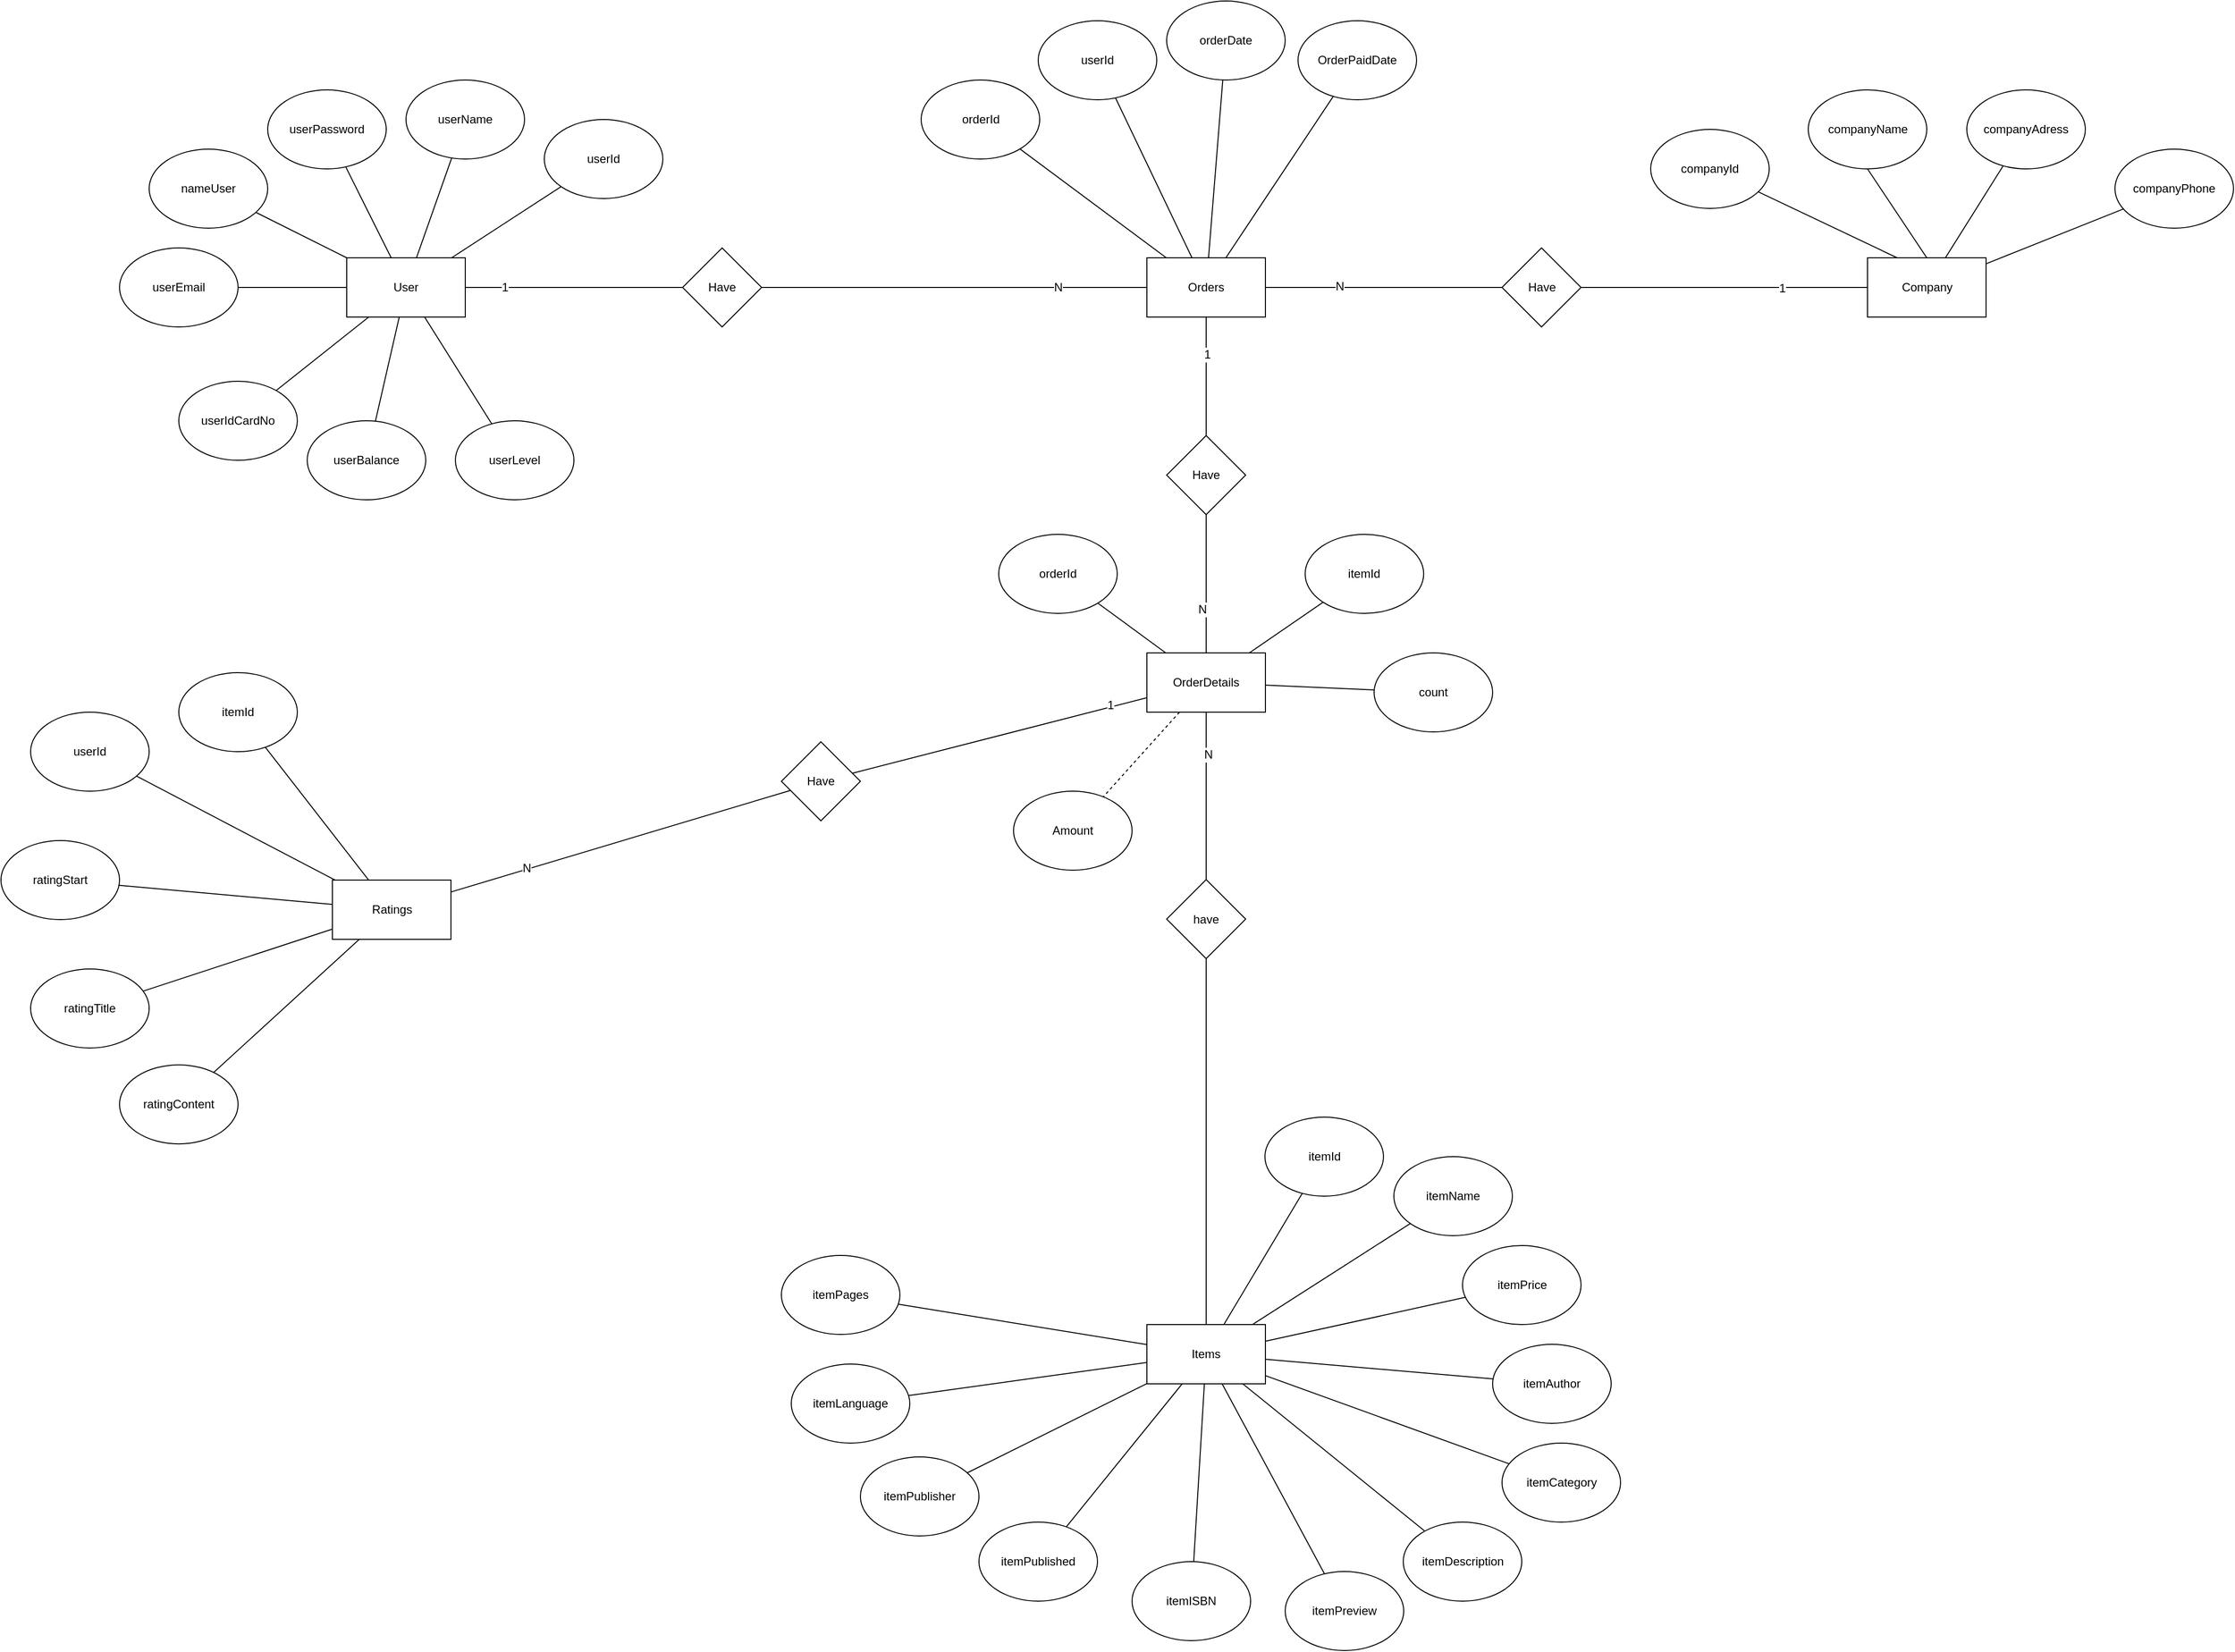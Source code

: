 <mxfile version="10.6.6" type="device"><diagram id="B8fjdtx8XUuWBiJUuwN5" name="Page-1"><mxGraphModel dx="2854" dy="1745" grid="1" gridSize="10" guides="1" tooltips="1" connect="1" arrows="1" fold="1" page="1" pageScale="1" pageWidth="827" pageHeight="1169" math="0" shadow="0"><root><mxCell id="0"/><mxCell id="1" parent="0"/><mxCell id="LwxiWS-IIAqCvhy7_PA3-1" value="Items" style="rounded=0;whiteSpace=wrap;html=1;" parent="1" vertex="1"><mxGeometry x="140" y="450" width="120" height="60" as="geometry"/></mxCell><mxCell id="LwxiWS-IIAqCvhy7_PA3-8" value="itemPublisher&lt;br&gt;" style="ellipse;whiteSpace=wrap;html=1;" parent="1" vertex="1"><mxGeometry x="-150" y="584" width="120" height="80" as="geometry"/></mxCell><mxCell id="LwxiWS-IIAqCvhy7_PA3-9" value="itemPreview" style="ellipse;whiteSpace=wrap;html=1;" parent="1" vertex="1"><mxGeometry x="280" y="700" width="120" height="80" as="geometry"/></mxCell><mxCell id="LwxiWS-IIAqCvhy7_PA3-21" value="itemPrice" style="ellipse;whiteSpace=wrap;html=1;" parent="1" vertex="1"><mxGeometry x="459.5" y="370" width="120" height="80" as="geometry"/></mxCell><mxCell id="LwxiWS-IIAqCvhy7_PA3-22" value="itemDescription" style="ellipse;whiteSpace=wrap;html=1;" parent="1" vertex="1"><mxGeometry x="399.5" y="650" width="120" height="80" as="geometry"/></mxCell><mxCell id="LwxiWS-IIAqCvhy7_PA3-23" value="itemAuthor" style="ellipse;whiteSpace=wrap;html=1;" parent="1" vertex="1"><mxGeometry x="490" y="470" width="120" height="80" as="geometry"/></mxCell><mxCell id="LwxiWS-IIAqCvhy7_PA3-24" value="itemPublished" style="ellipse;whiteSpace=wrap;html=1;" parent="1" vertex="1"><mxGeometry x="-30" y="650" width="120" height="80" as="geometry"/></mxCell><mxCell id="LwxiWS-IIAqCvhy7_PA3-25" value="itemPages" style="ellipse;whiteSpace=wrap;html=1;" parent="1" vertex="1"><mxGeometry x="-230" y="380" width="120" height="80" as="geometry"/></mxCell><mxCell id="LwxiWS-IIAqCvhy7_PA3-26" value="itemISBN" style="ellipse;whiteSpace=wrap;html=1;" parent="1" vertex="1"><mxGeometry x="125" y="690" width="120" height="80" as="geometry"/></mxCell><mxCell id="LwxiWS-IIAqCvhy7_PA3-27" value="itemLanguage" style="ellipse;whiteSpace=wrap;html=1;" parent="1" vertex="1"><mxGeometry x="-220" y="490" width="120" height="80" as="geometry"/></mxCell><mxCell id="LwxiWS-IIAqCvhy7_PA3-28" value="itemCategory" style="ellipse;whiteSpace=wrap;html=1;" parent="1" vertex="1"><mxGeometry x="499.5" y="570" width="120" height="80" as="geometry"/></mxCell><mxCell id="LwxiWS-IIAqCvhy7_PA3-29" value="itemName" style="ellipse;whiteSpace=wrap;html=1;" parent="1" vertex="1"><mxGeometry x="390" y="280" width="120" height="80" as="geometry"/></mxCell><mxCell id="LwxiWS-IIAqCvhy7_PA3-34" value="User" style="rounded=0;whiteSpace=wrap;html=1;" parent="1" vertex="1"><mxGeometry x="-670" y="-630" width="120" height="60" as="geometry"/></mxCell><mxCell id="LwxiWS-IIAqCvhy7_PA3-36" value="userEmail" style="ellipse;whiteSpace=wrap;html=1;" parent="1" vertex="1"><mxGeometry x="-900" y="-640" width="120" height="80" as="geometry"/></mxCell><mxCell id="LwxiWS-IIAqCvhy7_PA3-44" value="userPassword" style="ellipse;whiteSpace=wrap;html=1;" parent="1" vertex="1"><mxGeometry x="-750" y="-800" width="120" height="80" as="geometry"/></mxCell><mxCell id="LwxiWS-IIAqCvhy7_PA3-50" value="userId" style="ellipse;whiteSpace=wrap;html=1;" parent="1" vertex="1"><mxGeometry x="-470" y="-770" width="120" height="80" as="geometry"/></mxCell><mxCell id="LwxiWS-IIAqCvhy7_PA3-51" value="userName" style="ellipse;whiteSpace=wrap;html=1;" parent="1" vertex="1"><mxGeometry x="-610" y="-810" width="120" height="80" as="geometry"/></mxCell><mxCell id="LwxiWS-IIAqCvhy7_PA3-78" value="Orders" style="rounded=0;whiteSpace=wrap;html=1;" parent="1" vertex="1"><mxGeometry x="140" y="-630" width="120" height="60" as="geometry"/></mxCell><mxCell id="LwxiWS-IIAqCvhy7_PA3-90" value="Amount" style="ellipse;whiteSpace=wrap;html=1;" parent="1" vertex="1"><mxGeometry x="5" y="-90" width="120" height="80" as="geometry"/></mxCell><mxCell id="LwxiWS-IIAqCvhy7_PA3-94" value="orderDate" style="ellipse;whiteSpace=wrap;html=1;" parent="1" vertex="1"><mxGeometry x="160" y="-890" width="120" height="80" as="geometry"/></mxCell><mxCell id="LwxiWS-IIAqCvhy7_PA3-95" value="orderId" style="ellipse;whiteSpace=wrap;html=1;" parent="1" vertex="1"><mxGeometry x="-88.5" y="-810" width="120" height="80" as="geometry"/></mxCell><mxCell id="LwxiWS-IIAqCvhy7_PA3-98" value="itemId" style="ellipse;whiteSpace=wrap;html=1;" parent="1" vertex="1"><mxGeometry x="259.5" y="240" width="120" height="80" as="geometry"/></mxCell><mxCell id="1ZZPjtE2MYIxebll1UgH-1" value="" style="endArrow=none;html=1;" parent="1" source="1ZZPjtE2MYIxebll1UgH-4" target="LwxiWS-IIAqCvhy7_PA3-34" edge="1"><mxGeometry width="50" height="50" relative="1" as="geometry"><mxPoint x="-110" y="-390" as="sourcePoint"/><mxPoint x="-240" y="-30" as="targetPoint"/></mxGeometry></mxCell><mxCell id="1ZZPjtE2MYIxebll1UgH-6" value="1" style="text;html=1;resizable=0;points=[];align=center;verticalAlign=middle;labelBackgroundColor=#ffffff;" parent="1ZZPjtE2MYIxebll1UgH-1" vertex="1" connectable="0"><mxGeometry x="0.525" y="6" relative="1" as="geometry"><mxPoint x="-12" y="-6" as="offset"/></mxGeometry></mxCell><mxCell id="1ZZPjtE2MYIxebll1UgH-4" value="Have" style="rhombus;whiteSpace=wrap;html=1;" parent="1" vertex="1"><mxGeometry x="-330" y="-640" width="80" height="80" as="geometry"/></mxCell><mxCell id="1ZZPjtE2MYIxebll1UgH-5" value="" style="endArrow=none;html=1;entryX=1;entryY=0.5;entryDx=0;entryDy=0;exitX=0;exitY=0.5;exitDx=0;exitDy=0;" parent="1" source="LwxiWS-IIAqCvhy7_PA3-78" target="1ZZPjtE2MYIxebll1UgH-4" edge="1"><mxGeometry width="50" height="50" relative="1" as="geometry"><mxPoint x="230.143" y="-519.286" as="sourcePoint"/><mxPoint x="-327" y="-272.143" as="targetPoint"/></mxGeometry></mxCell><mxCell id="1ZZPjtE2MYIxebll1UgH-7" value="N" style="text;html=1;resizable=0;points=[];align=center;verticalAlign=middle;labelBackgroundColor=#ffffff;" parent="1ZZPjtE2MYIxebll1UgH-5" vertex="1" connectable="0"><mxGeometry x="-0.537" relative="1" as="geometry"><mxPoint as="offset"/></mxGeometry></mxCell><mxCell id="RCoCI-62YOv6wNdzBF7K-1" value="" style="endArrow=none;html=1;" parent="1" source="LwxiWS-IIAqCvhy7_PA3-34" target="LwxiWS-IIAqCvhy7_PA3-50" edge="1"><mxGeometry width="50" height="50" relative="1" as="geometry"><mxPoint x="-490" y="-280" as="sourcePoint"/><mxPoint x="-440" y="-330" as="targetPoint"/></mxGeometry></mxCell><mxCell id="RCoCI-62YOv6wNdzBF7K-2" value="" style="endArrow=none;html=1;" parent="1" source="LwxiWS-IIAqCvhy7_PA3-34" target="LwxiWS-IIAqCvhy7_PA3-51" edge="1"><mxGeometry width="50" height="50" relative="1" as="geometry"><mxPoint x="-395" y="-275" as="sourcePoint"/><mxPoint x="-385.5" y="-325" as="targetPoint"/></mxGeometry></mxCell><mxCell id="RCoCI-62YOv6wNdzBF7K-3" value="" style="endArrow=none;html=1;" parent="1" source="LwxiWS-IIAqCvhy7_PA3-34" target="LwxiWS-IIAqCvhy7_PA3-44" edge="1"><mxGeometry width="50" height="50" relative="1" as="geometry"><mxPoint x="-385" y="-260.059" as="sourcePoint"/><mxPoint x="-385" y="-380.059" as="targetPoint"/></mxGeometry></mxCell><mxCell id="RCoCI-62YOv6wNdzBF7K-43" value="" style="endArrow=none;html=1;" parent="1" source="LwxiWS-IIAqCvhy7_PA3-25" target="LwxiWS-IIAqCvhy7_PA3-1" edge="1"><mxGeometry width="50" height="50" relative="1" as="geometry"><mxPoint x="-908.5" y="430" as="sourcePoint"/><mxPoint x="-858.5" y="380" as="targetPoint"/></mxGeometry></mxCell><mxCell id="RCoCI-62YOv6wNdzBF7K-44" value="" style="endArrow=none;html=1;" parent="1" source="LwxiWS-IIAqCvhy7_PA3-24" target="LwxiWS-IIAqCvhy7_PA3-1" edge="1"><mxGeometry width="50" height="50" relative="1" as="geometry"><mxPoint x="-908.5" y="430" as="sourcePoint"/><mxPoint x="-858.5" y="380" as="targetPoint"/></mxGeometry></mxCell><mxCell id="RCoCI-62YOv6wNdzBF7K-45" value="" style="endArrow=none;html=1;" parent="1" source="LwxiWS-IIAqCvhy7_PA3-8" target="LwxiWS-IIAqCvhy7_PA3-1" edge="1"><mxGeometry width="50" height="50" relative="1" as="geometry"><mxPoint x="-908.5" y="430" as="sourcePoint"/><mxPoint x="-858.5" y="380" as="targetPoint"/></mxGeometry></mxCell><mxCell id="RCoCI-62YOv6wNdzBF7K-46" value="" style="endArrow=none;html=1;" parent="1" source="LwxiWS-IIAqCvhy7_PA3-23" target="LwxiWS-IIAqCvhy7_PA3-1" edge="1"><mxGeometry width="50" height="50" relative="1" as="geometry"><mxPoint x="-908.5" y="430" as="sourcePoint"/><mxPoint x="-858.5" y="380" as="targetPoint"/></mxGeometry></mxCell><mxCell id="RCoCI-62YOv6wNdzBF7K-47" value="" style="endArrow=none;html=1;" parent="1" source="LwxiWS-IIAqCvhy7_PA3-98" target="LwxiWS-IIAqCvhy7_PA3-1" edge="1"><mxGeometry width="50" height="50" relative="1" as="geometry"><mxPoint x="-908.5" y="430" as="sourcePoint"/><mxPoint x="-858.5" y="380" as="targetPoint"/></mxGeometry></mxCell><mxCell id="RCoCI-62YOv6wNdzBF7K-48" value="" style="endArrow=none;html=1;" parent="1" source="LwxiWS-IIAqCvhy7_PA3-1" target="LwxiWS-IIAqCvhy7_PA3-27" edge="1"><mxGeometry width="50" height="50" relative="1" as="geometry"><mxPoint x="-908.5" y="430" as="sourcePoint"/><mxPoint x="-858.5" y="380" as="targetPoint"/></mxGeometry></mxCell><mxCell id="RCoCI-62YOv6wNdzBF7K-49" value="" style="endArrow=none;html=1;" parent="1" source="LwxiWS-IIAqCvhy7_PA3-1" target="LwxiWS-IIAqCvhy7_PA3-26" edge="1"><mxGeometry width="50" height="50" relative="1" as="geometry"><mxPoint x="-908.5" y="430" as="sourcePoint"/><mxPoint x="-698" y="-10" as="targetPoint"/></mxGeometry></mxCell><mxCell id="RCoCI-62YOv6wNdzBF7K-50" value="" style="endArrow=none;html=1;" parent="1" source="LwxiWS-IIAqCvhy7_PA3-28" target="LwxiWS-IIAqCvhy7_PA3-1" edge="1"><mxGeometry width="50" height="50" relative="1" as="geometry"><mxPoint x="-608.5" y="-30" as="sourcePoint"/><mxPoint x="-585" y="10" as="targetPoint"/></mxGeometry></mxCell><mxCell id="RCoCI-62YOv6wNdzBF7K-52" value="" style="endArrow=none;html=1;" parent="1" source="LwxiWS-IIAqCvhy7_PA3-21" target="LwxiWS-IIAqCvhy7_PA3-1" edge="1"><mxGeometry width="50" height="50" relative="1" as="geometry"><mxPoint x="-398.5" y="-50" as="sourcePoint"/><mxPoint x="-858.5" y="380" as="targetPoint"/></mxGeometry></mxCell><mxCell id="RCoCI-62YOv6wNdzBF7K-57" value="" style="endArrow=none;html=1;" parent="1" source="LwxiWS-IIAqCvhy7_PA3-94" target="LwxiWS-IIAqCvhy7_PA3-78" edge="1"><mxGeometry width="50" height="50" relative="1" as="geometry"><mxPoint x="80" y="-520" as="sourcePoint"/><mxPoint x="200" y="-470" as="targetPoint"/></mxGeometry></mxCell><mxCell id="RCoCI-62YOv6wNdzBF7K-59" value="" style="endArrow=none;html=1;" parent="1" source="LwxiWS-IIAqCvhy7_PA3-95" target="LwxiWS-IIAqCvhy7_PA3-78" edge="1"><mxGeometry width="50" height="50" relative="1" as="geometry"><mxPoint x="380" y="-550" as="sourcePoint"/><mxPoint x="280" y="-305" as="targetPoint"/></mxGeometry></mxCell><mxCell id="RCoCI-62YOv6wNdzBF7K-64" value="OrderDetails" style="rounded=0;whiteSpace=wrap;html=1;" parent="1" vertex="1"><mxGeometry x="140" y="-230" width="120" height="60" as="geometry"/></mxCell><mxCell id="RCoCI-62YOv6wNdzBF7K-68" value="itemId" style="ellipse;whiteSpace=wrap;html=1;" parent="1" vertex="1"><mxGeometry x="300.206" y="-350" width="120" height="80" as="geometry"/></mxCell><mxCell id="RCoCI-62YOv6wNdzBF7K-69" value="count" style="ellipse;whiteSpace=wrap;html=1;" parent="1" vertex="1"><mxGeometry x="370" y="-230" width="120" height="80" as="geometry"/></mxCell><mxCell id="RCoCI-62YOv6wNdzBF7K-74" value="orderId&lt;br&gt;" style="ellipse;whiteSpace=wrap;html=1;" parent="1" vertex="1"><mxGeometry x="-10" y="-350" width="120" height="80" as="geometry"/></mxCell><mxCell id="RCoCI-62YOv6wNdzBF7K-86" value="" style="endArrow=none;html=1;" parent="1" source="RCoCI-62YOv6wNdzBF7K-74" target="RCoCI-62YOv6wNdzBF7K-64" edge="1"><mxGeometry width="50" height="50" relative="1" as="geometry"><mxPoint x="38.5" y="-55" as="sourcePoint"/><mxPoint x="-271.5" y="375" as="targetPoint"/></mxGeometry></mxCell><mxCell id="RCoCI-62YOv6wNdzBF7K-87" value="" style="endArrow=none;html=1;" parent="1" source="RCoCI-62YOv6wNdzBF7K-68" target="RCoCI-62YOv6wNdzBF7K-64" edge="1"><mxGeometry width="50" height="50" relative="1" as="geometry"><mxPoint x="188.5" y="-55" as="sourcePoint"/><mxPoint x="-271.5" y="375" as="targetPoint"/></mxGeometry></mxCell><mxCell id="RCoCI-62YOv6wNdzBF7K-101" value="have&lt;br&gt;" style="rhombus;whiteSpace=wrap;html=1;" parent="1" vertex="1"><mxGeometry x="160" y="-0.5" width="80" height="80" as="geometry"/></mxCell><mxCell id="P0OIAVo2PdF__6p0k3uB-4" value="" style="endArrow=none;html=1;" parent="1" source="LwxiWS-IIAqCvhy7_PA3-9" target="LwxiWS-IIAqCvhy7_PA3-1" edge="1"><mxGeometry width="50" height="50" relative="1" as="geometry"><mxPoint x="-988" y="190" as="sourcePoint"/><mxPoint x="-938" y="140" as="targetPoint"/></mxGeometry></mxCell><mxCell id="P0OIAVo2PdF__6p0k3uB-5" value="" style="endArrow=none;html=1;" parent="1" source="LwxiWS-IIAqCvhy7_PA3-1" target="LwxiWS-IIAqCvhy7_PA3-29" edge="1"><mxGeometry width="50" height="50" relative="1" as="geometry"><mxPoint x="-898" y="140" as="sourcePoint"/><mxPoint x="-508.5" y="-90" as="targetPoint"/></mxGeometry></mxCell><mxCell id="P0OIAVo2PdF__6p0k3uB-11" value="" style="endArrow=none;html=1;" parent="1" source="RCoCI-62YOv6wNdzBF7K-101" target="RCoCI-62YOv6wNdzBF7K-64" edge="1"><mxGeometry width="50" height="50" relative="1" as="geometry"><mxPoint x="-80" y="-90" as="sourcePoint"/><mxPoint x="-30" y="-140" as="targetPoint"/></mxGeometry></mxCell><mxCell id="P0OIAVo2PdF__6p0k3uB-15" value="N" style="text;html=1;resizable=0;points=[];align=center;verticalAlign=middle;labelBackgroundColor=#ffffff;" parent="P0OIAVo2PdF__6p0k3uB-11" vertex="1" connectable="0"><mxGeometry x="0.491" y="-2" relative="1" as="geometry"><mxPoint as="offset"/></mxGeometry></mxCell><mxCell id="P0OIAVo2PdF__6p0k3uB-13" value="" style="endArrow=none;html=1;" parent="1" source="LwxiWS-IIAqCvhy7_PA3-1" target="RCoCI-62YOv6wNdzBF7K-101" edge="1"><mxGeometry width="50" height="50" relative="1" as="geometry"><mxPoint x="160" y="80" as="sourcePoint"/><mxPoint x="210" y="30" as="targetPoint"/></mxGeometry></mxCell><mxCell id="P0OIAVo2PdF__6p0k3uB-14" value="" style="endArrow=none;html=1;" parent="1" source="RCoCI-62YOv6wNdzBF7K-69" target="RCoCI-62YOv6wNdzBF7K-64" edge="1"><mxGeometry width="50" height="50" relative="1" as="geometry"><mxPoint x="-230" y="-160" as="sourcePoint"/><mxPoint x="-190" y="-200" as="targetPoint"/></mxGeometry></mxCell><mxCell id="P0OIAVo2PdF__6p0k3uB-22" value="" style="endArrow=none;dashed=1;html=1;" parent="1" source="RCoCI-62YOv6wNdzBF7K-64" target="LwxiWS-IIAqCvhy7_PA3-90" edge="1"><mxGeometry width="50" height="50" relative="1" as="geometry"><mxPoint x="330" y="-520" as="sourcePoint"/><mxPoint x="380" y="-570" as="targetPoint"/></mxGeometry></mxCell><mxCell id="P0OIAVo2PdF__6p0k3uB-23" value="" style="endArrow=none;html=1;" parent="1" source="LwxiWS-IIAqCvhy7_PA3-1" target="LwxiWS-IIAqCvhy7_PA3-22" edge="1"><mxGeometry width="50" height="50" relative="1" as="geometry"><mxPoint x="-438" y="20" as="sourcePoint"/><mxPoint x="-388" y="-30" as="targetPoint"/></mxGeometry></mxCell><mxCell id="P0OIAVo2PdF__6p0k3uB-25" value="Have" style="rhombus;whiteSpace=wrap;html=1;" parent="1" vertex="1"><mxGeometry x="160" y="-450" width="80" height="80" as="geometry"/></mxCell><mxCell id="P0OIAVo2PdF__6p0k3uB-26" value="" style="endArrow=none;html=1;" parent="1" source="P0OIAVo2PdF__6p0k3uB-25" target="LwxiWS-IIAqCvhy7_PA3-78" edge="1"><mxGeometry width="50" height="50" relative="1" as="geometry"><mxPoint x="190" y="-470" as="sourcePoint"/><mxPoint x="240" y="-520" as="targetPoint"/></mxGeometry></mxCell><mxCell id="P0OIAVo2PdF__6p0k3uB-29" value="1" style="text;html=1;resizable=0;points=[];align=center;verticalAlign=middle;labelBackgroundColor=#ffffff;" parent="P0OIAVo2PdF__6p0k3uB-26" vertex="1" connectable="0"><mxGeometry x="0.375" y="-1" relative="1" as="geometry"><mxPoint as="offset"/></mxGeometry></mxCell><mxCell id="P0OIAVo2PdF__6p0k3uB-27" value="" style="endArrow=none;html=1;" parent="1" source="RCoCI-62YOv6wNdzBF7K-64" target="P0OIAVo2PdF__6p0k3uB-25" edge="1"><mxGeometry width="50" height="50" relative="1" as="geometry"><mxPoint x="380" y="-210" as="sourcePoint"/><mxPoint x="360" y="-350" as="targetPoint"/></mxGeometry></mxCell><mxCell id="P0OIAVo2PdF__6p0k3uB-30" value="N" style="text;html=1;resizable=0;points=[];align=center;verticalAlign=middle;labelBackgroundColor=#ffffff;" parent="P0OIAVo2PdF__6p0k3uB-27" vertex="1" connectable="0"><mxGeometry x="-0.407" y="4" relative="1" as="geometry"><mxPoint x="-0.5" y="-3" as="offset"/></mxGeometry></mxCell><mxCell id="0nqi2Ube4NkctoNlduHj-3" value="OrderPaidDate" style="ellipse;whiteSpace=wrap;html=1;" parent="1" vertex="1"><mxGeometry x="293" y="-870" width="120" height="80" as="geometry"/></mxCell><mxCell id="0nqi2Ube4NkctoNlduHj-4" value="" style="endArrow=none;html=1;" parent="1" source="LwxiWS-IIAqCvhy7_PA3-78" target="0nqi2Ube4NkctoNlduHj-3" edge="1"><mxGeometry width="50" height="50" relative="1" as="geometry"><mxPoint x="310" y="-588.006" as="sourcePoint"/><mxPoint x="500.5" y="-465" as="targetPoint"/></mxGeometry></mxCell><mxCell id="0nqi2Ube4NkctoNlduHj-17" value="userLevel" style="ellipse;whiteSpace=wrap;html=1;" parent="1" vertex="1"><mxGeometry x="-560" y="-465" width="120" height="80" as="geometry"/></mxCell><mxCell id="0nqi2Ube4NkctoNlduHj-18" value="" style="endArrow=none;html=1;" parent="1" source="LwxiWS-IIAqCvhy7_PA3-34" target="0nqi2Ube4NkctoNlduHj-17" edge="1"><mxGeometry width="50" height="50" relative="1" as="geometry"><mxPoint x="-660" y="-580.4" as="sourcePoint"/><mxPoint x="-791.657" y="-559.335" as="targetPoint"/></mxGeometry></mxCell><mxCell id="cDNMXbCX-yQ1hIqNWgTa-1" value="" style="endArrow=none;html=1;" parent="1" source="LwxiWS-IIAqCvhy7_PA3-34" target="LwxiWS-IIAqCvhy7_PA3-36" edge="1"><mxGeometry width="50" height="50" relative="1" as="geometry"><mxPoint x="-620" y="-670" as="sourcePoint"/><mxPoint x="-570" y="-720" as="targetPoint"/></mxGeometry></mxCell><mxCell id="cDNMXbCX-yQ1hIqNWgTa-2" value="nameUser" style="ellipse;whiteSpace=wrap;html=1;" parent="1" vertex="1"><mxGeometry x="-870" y="-740" width="120" height="80" as="geometry"/></mxCell><mxCell id="cDNMXbCX-yQ1hIqNWgTa-3" value="" style="endArrow=none;html=1;" parent="1" source="LwxiWS-IIAqCvhy7_PA3-34" target="cDNMXbCX-yQ1hIqNWgTa-2" edge="1"><mxGeometry width="50" height="50" relative="1" as="geometry"><mxPoint x="-512.387" y="-630" as="sourcePoint"/><mxPoint x="-388" y="-710" as="targetPoint"/></mxGeometry></mxCell><mxCell id="cDNMXbCX-yQ1hIqNWgTa-4" value="userBalance" style="ellipse;whiteSpace=wrap;html=1;" parent="1" vertex="1"><mxGeometry x="-710" y="-465" width="120" height="80" as="geometry"/></mxCell><mxCell id="cDNMXbCX-yQ1hIqNWgTa-5" value="" style="endArrow=none;html=1;" parent="1" source="LwxiWS-IIAqCvhy7_PA3-34" target="cDNMXbCX-yQ1hIqNWgTa-4" edge="1"><mxGeometry width="50" height="50" relative="1" as="geometry"><mxPoint x="-494.464" y="-540" as="sourcePoint"/><mxPoint x="-651.157" y="-529.335" as="targetPoint"/></mxGeometry></mxCell><mxCell id="cDNMXbCX-yQ1hIqNWgTa-6" value="userIdCardNo" style="ellipse;whiteSpace=wrap;html=1;" parent="1" vertex="1"><mxGeometry x="-840" y="-505" width="120" height="80" as="geometry"/></mxCell><mxCell id="cDNMXbCX-yQ1hIqNWgTa-7" value="" style="endArrow=none;html=1;" parent="1" source="LwxiWS-IIAqCvhy7_PA3-34" target="cDNMXbCX-yQ1hIqNWgTa-6" edge="1"><mxGeometry width="50" height="50" relative="1" as="geometry"><mxPoint x="-475.071" y="-580" as="sourcePoint"/><mxPoint x="-519.657" y="-539.335" as="targetPoint"/></mxGeometry></mxCell><mxCell id="cDNMXbCX-yQ1hIqNWgTa-8" value="userId" style="ellipse;whiteSpace=wrap;html=1;" parent="1" vertex="1"><mxGeometry x="30" y="-870" width="120" height="80" as="geometry"/></mxCell><mxCell id="cDNMXbCX-yQ1hIqNWgTa-9" value="" style="endArrow=none;html=1;" parent="1" source="LwxiWS-IIAqCvhy7_PA3-78" target="cDNMXbCX-yQ1hIqNWgTa-8" edge="1"><mxGeometry width="50" height="50" relative="1" as="geometry"><mxPoint x="296.457" y="-560" as="sourcePoint"/><mxPoint x="577" y="-395" as="targetPoint"/></mxGeometry></mxCell><mxCell id="cDNMXbCX-yQ1hIqNWgTa-10" value="Company" style="rounded=0;whiteSpace=wrap;html=1;" parent="1" vertex="1"><mxGeometry x="869.5" y="-630" width="120" height="60" as="geometry"/></mxCell><mxCell id="cDNMXbCX-yQ1hIqNWgTa-11" value="companyAdress" style="ellipse;whiteSpace=wrap;html=1;" parent="1" vertex="1"><mxGeometry x="970" y="-800" width="120" height="80" as="geometry"/></mxCell><mxCell id="cDNMXbCX-yQ1hIqNWgTa-12" value="companyId" style="ellipse;whiteSpace=wrap;html=1;" parent="1" vertex="1"><mxGeometry x="650" y="-760" width="120" height="80" as="geometry"/></mxCell><mxCell id="cDNMXbCX-yQ1hIqNWgTa-13" value="companyName" style="ellipse;whiteSpace=wrap;html=1;" parent="1" vertex="1"><mxGeometry x="809.5" y="-800" width="120" height="80" as="geometry"/></mxCell><mxCell id="cDNMXbCX-yQ1hIqNWgTa-14" value="" style="endArrow=none;html=1;entryX=0.25;entryY=0;entryDx=0;entryDy=0;" parent="1" source="cDNMXbCX-yQ1hIqNWgTa-12" target="cDNMXbCX-yQ1hIqNWgTa-10" edge="1"><mxGeometry width="50" height="50" relative="1" as="geometry"><mxPoint x="819.5" y="-460" as="sourcePoint"/><mxPoint x="939.5" y="-410" as="targetPoint"/></mxGeometry></mxCell><mxCell id="cDNMXbCX-yQ1hIqNWgTa-15" value="" style="endArrow=none;html=1;entryX=0.5;entryY=0;entryDx=0;entryDy=0;exitX=0.5;exitY=1;exitDx=0;exitDy=0;" parent="1" source="cDNMXbCX-yQ1hIqNWgTa-13" target="cDNMXbCX-yQ1hIqNWgTa-10" edge="1"><mxGeometry width="50" height="50" relative="1" as="geometry"><mxPoint x="1119.5" y="-490" as="sourcePoint"/><mxPoint x="1019.5" y="-245" as="targetPoint"/></mxGeometry></mxCell><mxCell id="cDNMXbCX-yQ1hIqNWgTa-17" value="companyPhone" style="ellipse;whiteSpace=wrap;html=1;" parent="1" vertex="1"><mxGeometry x="1120" y="-740" width="120" height="80" as="geometry"/></mxCell><mxCell id="cDNMXbCX-yQ1hIqNWgTa-18" value="" style="endArrow=none;html=1;" parent="1" source="cDNMXbCX-yQ1hIqNWgTa-10" target="cDNMXbCX-yQ1hIqNWgTa-17" edge="1"><mxGeometry width="50" height="50" relative="1" as="geometry"><mxPoint x="1049.5" y="-528.006" as="sourcePoint"/><mxPoint x="1240" y="-405" as="targetPoint"/></mxGeometry></mxCell><mxCell id="cDNMXbCX-yQ1hIqNWgTa-21" value="" style="endArrow=none;html=1;" parent="1" source="cDNMXbCX-yQ1hIqNWgTa-10" target="cDNMXbCX-yQ1hIqNWgTa-11" edge="1"><mxGeometry width="50" height="50" relative="1" as="geometry"><mxPoint x="930" y="-650" as="sourcePoint"/><mxPoint x="980" y="-700" as="targetPoint"/></mxGeometry></mxCell><mxCell id="cDNMXbCX-yQ1hIqNWgTa-22" value="Have" style="rhombus;whiteSpace=wrap;html=1;" parent="1" vertex="1"><mxGeometry x="499.5" y="-640" width="80" height="80" as="geometry"/></mxCell><mxCell id="cDNMXbCX-yQ1hIqNWgTa-23" value="" style="endArrow=none;html=1;" parent="1" source="cDNMXbCX-yQ1hIqNWgTa-22" target="LwxiWS-IIAqCvhy7_PA3-78" edge="1"><mxGeometry width="50" height="50" relative="1" as="geometry"><mxPoint x="443" y="-610" as="sourcePoint"/><mxPoint x="467.132" y="-710" as="targetPoint"/></mxGeometry></mxCell><mxCell id="cDNMXbCX-yQ1hIqNWgTa-24" value="N" style="text;html=1;resizable=0;points=[];align=center;verticalAlign=middle;labelBackgroundColor=#ffffff;" parent="cDNMXbCX-yQ1hIqNWgTa-23" vertex="1" connectable="0"><mxGeometry x="0.375" y="-1" relative="1" as="geometry"><mxPoint as="offset"/></mxGeometry></mxCell><mxCell id="cDNMXbCX-yQ1hIqNWgTa-25" value="" style="endArrow=none;html=1;exitX=0;exitY=0.5;exitDx=0;exitDy=0;" parent="1" source="cDNMXbCX-yQ1hIqNWgTa-10" target="cDNMXbCX-yQ1hIqNWgTa-22" edge="1"><mxGeometry width="50" height="50" relative="1" as="geometry"><mxPoint x="629.295" y="-360" as="sourcePoint"/><mxPoint x="613" y="-490" as="targetPoint"/></mxGeometry></mxCell><mxCell id="cDNMXbCX-yQ1hIqNWgTa-26" value="1" style="text;html=1;resizable=0;points=[];align=center;verticalAlign=middle;labelBackgroundColor=#ffffff;" parent="cDNMXbCX-yQ1hIqNWgTa-25" vertex="1" connectable="0"><mxGeometry x="-0.407" y="4" relative="1" as="geometry"><mxPoint x="-0.5" y="-3" as="offset"/></mxGeometry></mxCell><mxCell id="q0Ns4YF4ctNwrWptymO3-1" value="Ratings" style="rounded=0;whiteSpace=wrap;html=1;" parent="1" vertex="1"><mxGeometry x="-684.5" width="120" height="60" as="geometry"/></mxCell><mxCell id="q0Ns4YF4ctNwrWptymO3-4" value="ratingStart" style="ellipse;whiteSpace=wrap;html=1;" parent="1" vertex="1"><mxGeometry x="-1020" y="-40" width="120" height="80" as="geometry"/></mxCell><mxCell id="q0Ns4YF4ctNwrWptymO3-6" value="&lt;span&gt;ratingTitle&lt;/span&gt;" style="ellipse;whiteSpace=wrap;html=1;" parent="1" vertex="1"><mxGeometry x="-990" y="90" width="120" height="80" as="geometry"/></mxCell><mxCell id="q0Ns4YF4ctNwrWptymO3-11" value="ratingContent" style="ellipse;whiteSpace=wrap;html=1;" parent="1" vertex="1"><mxGeometry x="-900" y="187.071" width="120" height="80" as="geometry"/></mxCell><mxCell id="q0Ns4YF4ctNwrWptymO3-12" value="itemId" style="ellipse;whiteSpace=wrap;html=1;" parent="1" vertex="1"><mxGeometry x="-840" y="-210" width="120" height="80" as="geometry"/></mxCell><mxCell id="q0Ns4YF4ctNwrWptymO3-13" value="userId" style="ellipse;whiteSpace=wrap;html=1;" parent="1" vertex="1"><mxGeometry x="-990" y="-170" width="120" height="80" as="geometry"/></mxCell><mxCell id="q0Ns4YF4ctNwrWptymO3-17" value="" style="endArrow=none;html=1;" parent="1" source="q0Ns4YF4ctNwrWptymO3-6" target="q0Ns4YF4ctNwrWptymO3-1" edge="1"><mxGeometry width="50" height="50" relative="1" as="geometry"><mxPoint x="-1733" y="-20" as="sourcePoint"/><mxPoint x="-1683" y="-70" as="targetPoint"/></mxGeometry></mxCell><mxCell id="q0Ns4YF4ctNwrWptymO3-18" value="" style="endArrow=none;html=1;" parent="1" source="q0Ns4YF4ctNwrWptymO3-13" target="q0Ns4YF4ctNwrWptymO3-1" edge="1"><mxGeometry width="50" height="50" relative="1" as="geometry"><mxPoint x="-1733" y="-20" as="sourcePoint"/><mxPoint x="-1683" y="-70" as="targetPoint"/></mxGeometry></mxCell><mxCell id="q0Ns4YF4ctNwrWptymO3-21" value="" style="endArrow=none;html=1;" parent="1" source="q0Ns4YF4ctNwrWptymO3-11" target="q0Ns4YF4ctNwrWptymO3-1" edge="1"><mxGeometry width="50" height="50" relative="1" as="geometry"><mxPoint x="-1433" y="-480" as="sourcePoint"/><mxPoint x="-1409.5" y="-440" as="targetPoint"/></mxGeometry></mxCell><mxCell id="q0Ns4YF4ctNwrWptymO3-22" value="" style="endArrow=none;html=1;" parent="1" source="q0Ns4YF4ctNwrWptymO3-4" target="q0Ns4YF4ctNwrWptymO3-1" edge="1"><mxGeometry width="50" height="50" relative="1" as="geometry"><mxPoint x="-1223" y="-500" as="sourcePoint"/><mxPoint x="-1683" y="-70" as="targetPoint"/></mxGeometry></mxCell><mxCell id="q0Ns4YF4ctNwrWptymO3-24" value="" style="endArrow=none;html=1;" parent="1" source="q0Ns4YF4ctNwrWptymO3-1" target="q0Ns4YF4ctNwrWptymO3-12" edge="1"><mxGeometry width="50" height="50" relative="1" as="geometry"><mxPoint x="-1722.5" y="-310" as="sourcePoint"/><mxPoint x="-1333" y="-540" as="targetPoint"/></mxGeometry></mxCell><mxCell id="q0Ns4YF4ctNwrWptymO3-26" value="" style="endArrow=none;html=1;" parent="1" source="q0Ns4YF4ctNwrWptymO3-27" target="q0Ns4YF4ctNwrWptymO3-1" edge="1"><mxGeometry width="50" height="50" relative="1" as="geometry"><mxPoint x="-550" y="160" as="sourcePoint"/><mxPoint x="-500" y="110" as="targetPoint"/></mxGeometry></mxCell><mxCell id="q0Ns4YF4ctNwrWptymO3-30" value="N" style="text;html=1;resizable=0;points=[];align=center;verticalAlign=middle;labelBackgroundColor=#ffffff;" parent="q0Ns4YF4ctNwrWptymO3-26" vertex="1" connectable="0"><mxGeometry x="0.556" y="-1" relative="1" as="geometry"><mxPoint as="offset"/></mxGeometry></mxCell><mxCell id="q0Ns4YF4ctNwrWptymO3-27" value="Have" style="rhombus;whiteSpace=wrap;html=1;" parent="1" vertex="1"><mxGeometry x="-230" y="-140" width="80" height="80" as="geometry"/></mxCell><mxCell id="q0Ns4YF4ctNwrWptymO3-28" value="" style="endArrow=none;html=1;" parent="1" source="q0Ns4YF4ctNwrWptymO3-27" target="RCoCI-62YOv6wNdzBF7K-64" edge="1"><mxGeometry width="50" height="50" relative="1" as="geometry"><mxPoint x="-260" y="290" as="sourcePoint"/><mxPoint x="30" y="120" as="targetPoint"/></mxGeometry></mxCell><mxCell id="q0Ns4YF4ctNwrWptymO3-29" value="1" style="text;html=1;resizable=0;points=[];align=center;verticalAlign=middle;labelBackgroundColor=#ffffff;" parent="q0Ns4YF4ctNwrWptymO3-28" vertex="1" connectable="0"><mxGeometry x="0.754" y="2" relative="1" as="geometry"><mxPoint as="offset"/></mxGeometry></mxCell></root></mxGraphModel></diagram></mxfile>